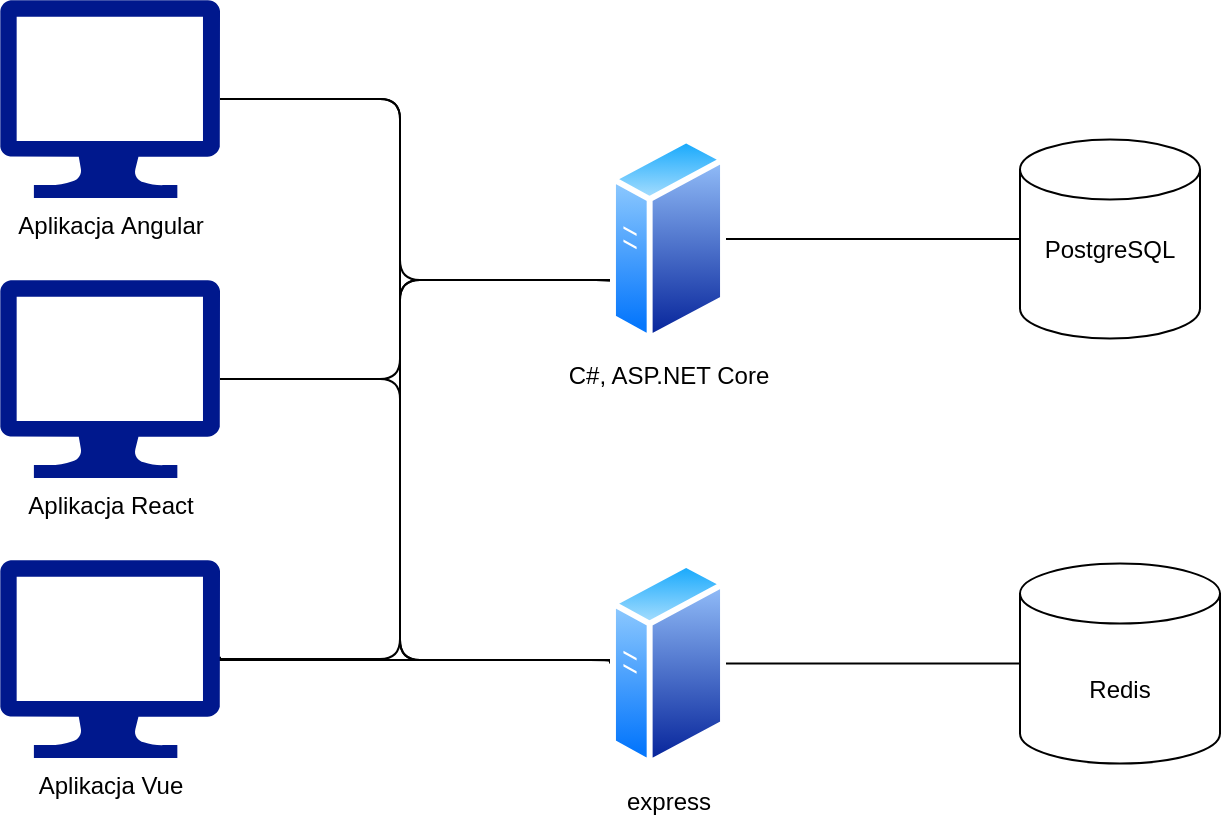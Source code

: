 <mxfile version="24.2.8" type="device">
  <diagram name="Strona-1" id="eJ8BLxbieU3_OrppZywn">
    <mxGraphModel dx="1195" dy="650" grid="1" gridSize="10" guides="1" tooltips="1" connect="1" arrows="1" fold="1" page="1" pageScale="1" pageWidth="827" pageHeight="1169" math="0" shadow="0">
      <root>
        <mxCell id="0" />
        <mxCell id="1" parent="0" />
        <mxCell id="gwyow5MtaUIVZEf5d32r-11" style="edgeStyle=orthogonalEdgeStyle;rounded=1;orthogonalLoop=1;jettySize=auto;html=1;entryX=0;entryY=0.75;entryDx=0;entryDy=0;curved=0;endArrow=none;endFill=0;" edge="1" parent="1" source="gwyow5MtaUIVZEf5d32r-1" target="gwyow5MtaUIVZEf5d32r-6">
          <mxGeometry relative="1" as="geometry">
            <Array as="points">
              <mxPoint x="280" y="240" />
              <mxPoint x="280" y="330" />
              <mxPoint x="388" y="330" />
            </Array>
          </mxGeometry>
        </mxCell>
        <mxCell id="gwyow5MtaUIVZEf5d32r-23" style="edgeStyle=orthogonalEdgeStyle;rounded=1;orthogonalLoop=1;jettySize=auto;html=1;curved=0;endArrow=none;endFill=0;" edge="1" parent="1" source="gwyow5MtaUIVZEf5d32r-1" target="gwyow5MtaUIVZEf5d32r-7">
          <mxGeometry relative="1" as="geometry">
            <Array as="points">
              <mxPoint x="280" y="240" />
              <mxPoint x="280" y="520" />
            </Array>
          </mxGeometry>
        </mxCell>
        <mxCell id="gwyow5MtaUIVZEf5d32r-1" value="Aplikacja&amp;nbsp;&lt;span style=&quot;background-color: initial;&quot;&gt;Angular&lt;/span&gt;" style="sketch=0;aspect=fixed;pointerEvents=1;shadow=0;dashed=0;html=1;strokeColor=none;labelPosition=center;verticalLabelPosition=bottom;verticalAlign=top;align=center;fillColor=#00188D;shape=mxgraph.azure.computer" vertex="1" parent="1">
          <mxGeometry x="80" y="190" width="110" height="99" as="geometry" />
        </mxCell>
        <mxCell id="gwyow5MtaUIVZEf5d32r-12" style="edgeStyle=orthogonalEdgeStyle;rounded=1;orthogonalLoop=1;jettySize=auto;html=1;entryX=0;entryY=0.75;entryDx=0;entryDy=0;endArrow=none;endFill=0;curved=0;" edge="1" parent="1" source="gwyow5MtaUIVZEf5d32r-4" target="gwyow5MtaUIVZEf5d32r-6">
          <mxGeometry relative="1" as="geometry">
            <Array as="points">
              <mxPoint x="280" y="380" />
              <mxPoint x="280" y="330" />
              <mxPoint x="388" y="330" />
            </Array>
          </mxGeometry>
        </mxCell>
        <mxCell id="gwyow5MtaUIVZEf5d32r-22" style="edgeStyle=orthogonalEdgeStyle;rounded=1;orthogonalLoop=1;jettySize=auto;html=1;entryX=0;entryY=0.5;entryDx=0;entryDy=0;curved=0;endArrow=none;endFill=0;" edge="1" parent="1" source="gwyow5MtaUIVZEf5d32r-4" target="gwyow5MtaUIVZEf5d32r-7">
          <mxGeometry relative="1" as="geometry">
            <Array as="points">
              <mxPoint x="280" y="380" />
              <mxPoint x="280" y="520" />
              <mxPoint x="385" y="520" />
            </Array>
          </mxGeometry>
        </mxCell>
        <mxCell id="gwyow5MtaUIVZEf5d32r-4" value="Aplikacja React&lt;div&gt;&lt;br&gt;&lt;/div&gt;" style="sketch=0;aspect=fixed;pointerEvents=1;shadow=0;dashed=0;html=1;strokeColor=none;labelPosition=center;verticalLabelPosition=bottom;verticalAlign=top;align=center;fillColor=#00188D;shape=mxgraph.azure.computer" vertex="1" parent="1">
          <mxGeometry x="80" y="330" width="110" height="99" as="geometry" />
        </mxCell>
        <mxCell id="gwyow5MtaUIVZEf5d32r-16" style="edgeStyle=orthogonalEdgeStyle;rounded=0;orthogonalLoop=1;jettySize=auto;html=1;endArrow=none;endFill=0;" edge="1" parent="1" target="gwyow5MtaUIVZEf5d32r-7">
          <mxGeometry relative="1" as="geometry">
            <mxPoint x="190" y="518.35" as="sourcePoint" />
            <mxPoint x="385.0" y="520.65" as="targetPoint" />
            <Array as="points">
              <mxPoint x="190" y="520" />
            </Array>
          </mxGeometry>
        </mxCell>
        <mxCell id="gwyow5MtaUIVZEf5d32r-17" style="edgeStyle=orthogonalEdgeStyle;rounded=1;orthogonalLoop=1;jettySize=auto;html=1;endArrow=none;endFill=0;curved=0;" edge="1" parent="1" source="gwyow5MtaUIVZEf5d32r-5" target="gwyow5MtaUIVZEf5d32r-6">
          <mxGeometry relative="1" as="geometry">
            <Array as="points">
              <mxPoint x="280" y="520" />
              <mxPoint x="280" y="330" />
            </Array>
          </mxGeometry>
        </mxCell>
        <mxCell id="gwyow5MtaUIVZEf5d32r-5" value="Aplikacja Vue" style="sketch=0;aspect=fixed;pointerEvents=1;shadow=0;dashed=0;html=1;strokeColor=none;labelPosition=center;verticalLabelPosition=bottom;verticalAlign=top;align=center;fillColor=#00188D;shape=mxgraph.azure.computer" vertex="1" parent="1">
          <mxGeometry x="80" y="470" width="110" height="99" as="geometry" />
        </mxCell>
        <mxCell id="gwyow5MtaUIVZEf5d32r-20" style="edgeStyle=orthogonalEdgeStyle;rounded=1;orthogonalLoop=1;jettySize=auto;html=1;endArrow=none;endFill=0;strokeColor=default;curved=0;" edge="1" parent="1" source="gwyow5MtaUIVZEf5d32r-6" target="gwyow5MtaUIVZEf5d32r-8">
          <mxGeometry relative="1" as="geometry" />
        </mxCell>
        <mxCell id="gwyow5MtaUIVZEf5d32r-6" value="C#, ASP.NET Core" style="image;aspect=fixed;perimeter=ellipsePerimeter;html=1;align=center;shadow=0;dashed=0;spacingTop=3;image=img/lib/active_directory/generic_server.svg;" vertex="1" parent="1">
          <mxGeometry x="385" y="257.72" width="58" height="103.57" as="geometry" />
        </mxCell>
        <mxCell id="gwyow5MtaUIVZEf5d32r-7" value="express" style="image;aspect=fixed;perimeter=ellipsePerimeter;html=1;align=center;shadow=0;dashed=0;spacingTop=3;image=img/lib/active_directory/generic_server.svg;" vertex="1" parent="1">
          <mxGeometry x="385" y="470" width="58" height="103.57" as="geometry" />
        </mxCell>
        <mxCell id="gwyow5MtaUIVZEf5d32r-8" value="PostgreSQL&lt;div&gt;&lt;br&gt;&lt;/div&gt;" style="shape=cylinder3;whiteSpace=wrap;html=1;boundedLbl=1;backgroundOutline=1;size=15;" vertex="1" parent="1">
          <mxGeometry x="590" y="259.75" width="90" height="99.51" as="geometry" />
        </mxCell>
        <mxCell id="gwyow5MtaUIVZEf5d32r-10" value="Redis" style="shape=cylinder3;whiteSpace=wrap;html=1;boundedLbl=1;backgroundOutline=1;size=15;" vertex="1" parent="1">
          <mxGeometry x="590" y="471.79" width="100" height="100" as="geometry" />
        </mxCell>
        <mxCell id="gwyow5MtaUIVZEf5d32r-19" style="edgeStyle=orthogonalEdgeStyle;rounded=1;orthogonalLoop=1;jettySize=auto;html=1;entryX=0;entryY=0.5;entryDx=0;entryDy=0;entryPerimeter=0;curved=0;endArrow=none;endFill=0;" edge="1" parent="1" source="gwyow5MtaUIVZEf5d32r-7" target="gwyow5MtaUIVZEf5d32r-10">
          <mxGeometry relative="1" as="geometry" />
        </mxCell>
      </root>
    </mxGraphModel>
  </diagram>
</mxfile>
